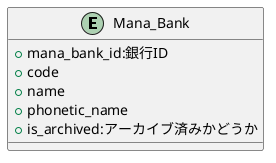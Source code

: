 @startuml

entity "Mana_Bank" {
    + mana_bank_id:銀行ID
    + code
    + name
    + phonetic_name
    + is_archived:アーカイブ済みかどうか
}

@enduml

